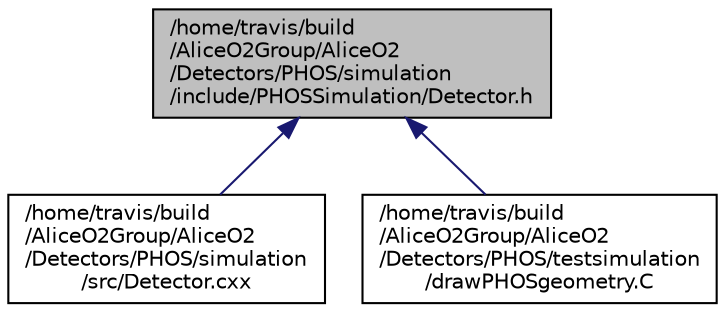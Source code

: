 digraph "/home/travis/build/AliceO2Group/AliceO2/Detectors/PHOS/simulation/include/PHOSSimulation/Detector.h"
{
 // INTERACTIVE_SVG=YES
  bgcolor="transparent";
  edge [fontname="Helvetica",fontsize="10",labelfontname="Helvetica",labelfontsize="10"];
  node [fontname="Helvetica",fontsize="10",shape=record];
  Node1 [label="/home/travis/build\l/AliceO2Group/AliceO2\l/Detectors/PHOS/simulation\l/include/PHOSSimulation/Detector.h",height=0.2,width=0.4,color="black", fillcolor="grey75", style="filled" fontcolor="black"];
  Node1 -> Node2 [dir="back",color="midnightblue",fontsize="10",style="solid",fontname="Helvetica"];
  Node2 [label="/home/travis/build\l/AliceO2Group/AliceO2\l/Detectors/PHOS/simulation\l/src/Detector.cxx",height=0.2,width=0.4,color="black",URL="$df/d4d/PHOS_2simulation_2src_2Detector_8cxx.html"];
  Node1 -> Node3 [dir="back",color="midnightblue",fontsize="10",style="solid",fontname="Helvetica"];
  Node3 [label="/home/travis/build\l/AliceO2Group/AliceO2\l/Detectors/PHOS/testsimulation\l/drawPHOSgeometry.C",height=0.2,width=0.4,color="black",URL="$d0/d2a/drawPHOSgeometry_8C.html"];
}
